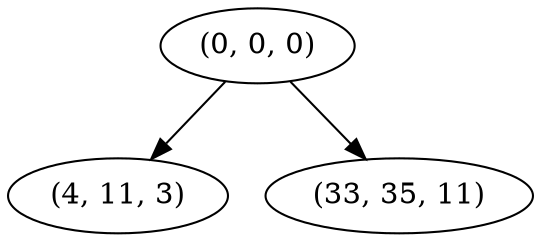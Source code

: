digraph tree {
    "(0, 0, 0)";
    "(4, 11, 3)";
    "(33, 35, 11)";
    "(0, 0, 0)" -> "(4, 11, 3)";
    "(0, 0, 0)" -> "(33, 35, 11)";
}

